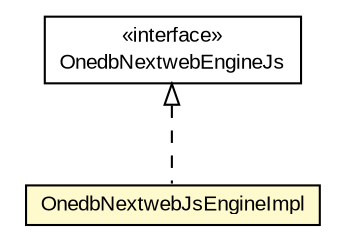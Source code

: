 #!/usr/local/bin/dot
#
# Class diagram 
# Generated by UMLGraph version 5.1 (http://www.umlgraph.org/)
#

digraph G {
	edge [fontname="arial",fontsize=10,labelfontname="arial",labelfontsize=10];
	node [fontname="arial",fontsize=10,shape=plaintext];
	nodesep=0.25;
	ranksep=0.5;
	// com.ononedb.nextweb.js.OnedbNextwebEngineJs
	c48 [label=<<table title="com.ononedb.nextweb.js.OnedbNextwebEngineJs" border="0" cellborder="1" cellspacing="0" cellpadding="2" port="p" href="./OnedbNextwebEngineJs.html">
		<tr><td><table border="0" cellspacing="0" cellpadding="1">
<tr><td align="center" balign="center"> &#171;interface&#187; </td></tr>
<tr><td align="center" balign="center"> OnedbNextwebEngineJs </td></tr>
		</table></td></tr>
		</table>>, fontname="arial", fontcolor="black", fontsize=10.0];
	// com.ononedb.nextweb.js.OnedbNextwebJsEngineImpl
	c49 [label=<<table title="com.ononedb.nextweb.js.OnedbNextwebJsEngineImpl" border="0" cellborder="1" cellspacing="0" cellpadding="2" port="p" bgcolor="lemonChiffon" href="./OnedbNextwebJsEngineImpl.html">
		<tr><td><table border="0" cellspacing="0" cellpadding="1">
<tr><td align="center" balign="center"> OnedbNextwebJsEngineImpl </td></tr>
		</table></td></tr>
		</table>>, fontname="arial", fontcolor="black", fontsize=10.0];
	//com.ononedb.nextweb.js.OnedbNextwebJsEngineImpl implements com.ononedb.nextweb.js.OnedbNextwebEngineJs
	c48:p -> c49:p [dir=back,arrowtail=empty,style=dashed];
}

